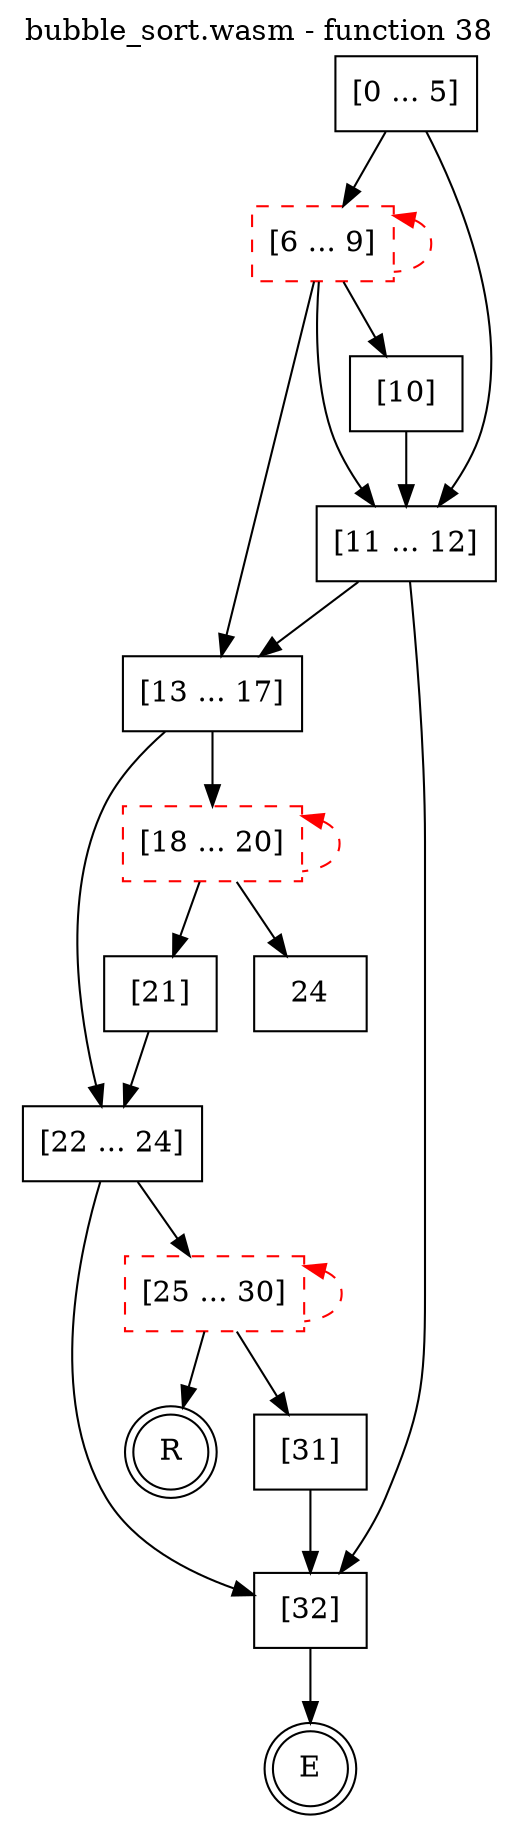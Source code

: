digraph finite_state_machine {
    label = "bubble_sort.wasm - function 38"
    labelloc =  t
    labelfontsize = 16
    labelfontcolor = black
    labelfontname = "Helvetica"
    node [shape = doublecircle]; E R ;
    node [shape = box];
    node [shape=box, color=black, style=solid] 0[label="[0 ... 5]"]
    node [shape=box, color=red, style=dashed] 6[label="[6 ... 9]"]
    node [shape=box, color=black, style=solid] 10[label="[10]"]
    node [shape=box, color=black, style=solid] 11[label="[11 ... 12]"]
    node [shape=box, color=black, style=solid] 13[label="[13 ... 17]"]
    node [shape=box, color=red, style=dashed] 18[label="[18 ... 20]"]
    node [shape=box, color=black, style=solid] 21[label="[21]"]
    node [shape=box, color=black, style=solid] 22[label="[22 ... 24]"]
    node [shape=box, color=red, style=dashed] 25[label="[25 ... 30]"]
    node [shape=box, color=black, style=solid] 31[label="[31]"]
    node [shape=box, color=black, style=solid] 32[label="[32]"]
    node [shape=box, color=black, style=solid] R[label="R"]
    0 -> 6;
    0 -> 11;
    6 -> 10;
    6 -> 11;
    6 -> 13;
    6 -> 6[style="dashed" color="red" dir=back];
    10 -> 11;
    11 -> 13;
    11 -> 32;
    13 -> 18;
    13 -> 22;
    18 -> 21;
    18 -> 24;
    18 -> 18[style="dashed" color="red" dir=back];
    21 -> 22;
    22 -> 25;
    22 -> 32;
    25 -> 31;
    25 -> R;
    25 -> 25[style="dashed" color="red" dir=back];
    31 -> 32;
    32 -> E;
}
